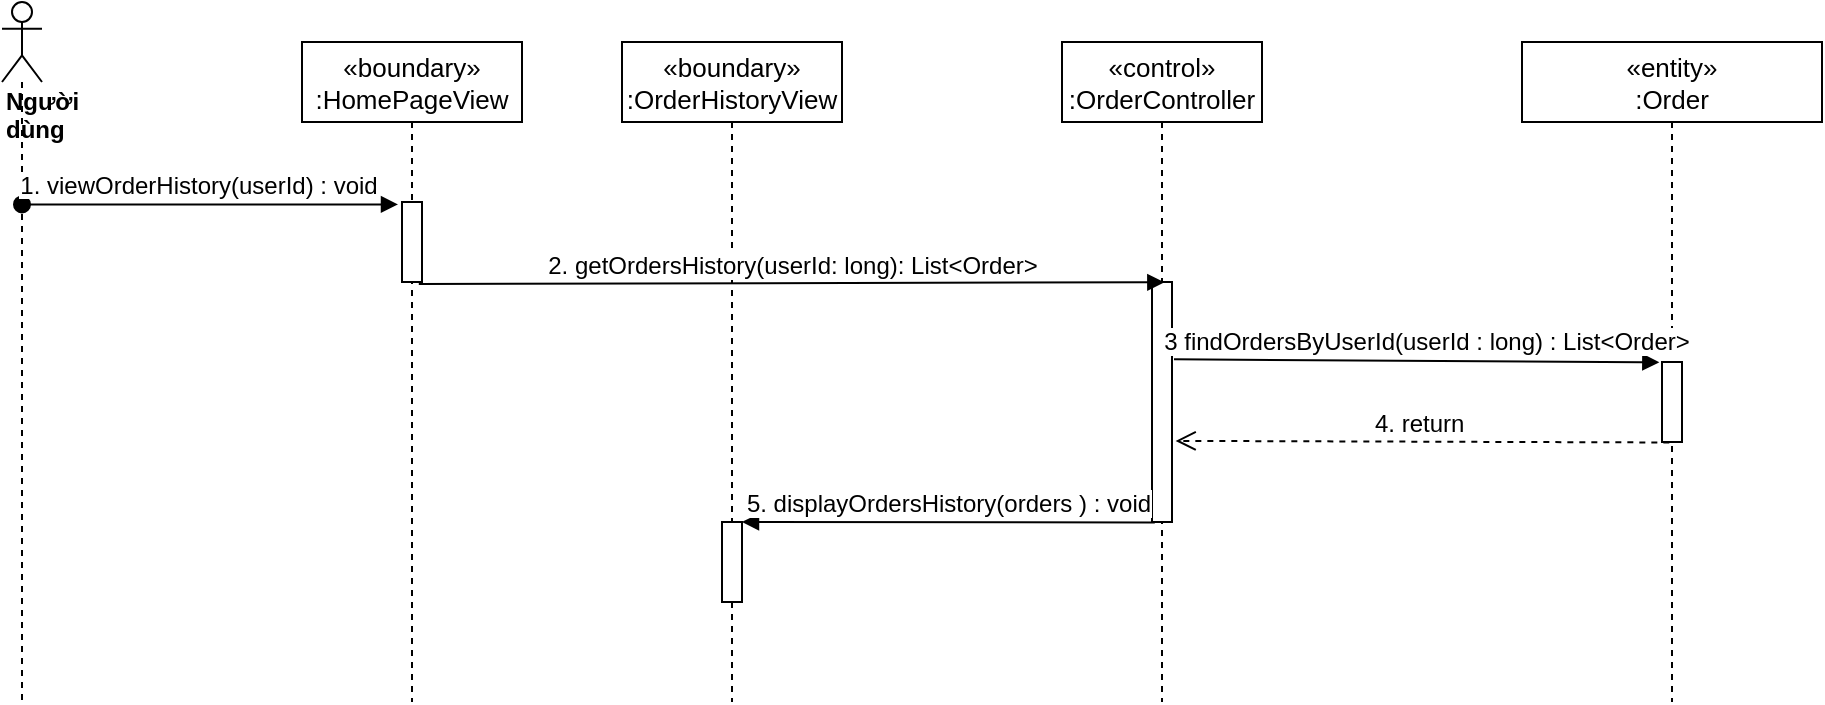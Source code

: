 <mxfile version="14.8.2" type="device"><diagram id="kgpKYQtTHZ0yAKxKKP6v" name="Page-1"><mxGraphModel dx="1038" dy="521" grid="1" gridSize="10" guides="1" tooltips="1" connect="1" arrows="1" fold="1" page="1" pageScale="1" pageWidth="850" pageHeight="1100" math="0" shadow="0"><root><mxCell id="0"/><mxCell id="1" parent="0"/><mxCell id="lgBpID-rliKtOanXW2Z2-1" value="«boundary»&#10;:OrderHistoryView" style="shape=umlLifeline;perimeter=lifelinePerimeter;container=1;collapsible=0;recursiveResize=0;rounded=0;shadow=0;strokeWidth=1;fontSize=13;" parent="1" vertex="1"><mxGeometry x="370" y="80" width="110" height="330" as="geometry"/></mxCell><mxCell id="lgBpID-rliKtOanXW2Z2-2" value="" style="points=[];perimeter=orthogonalPerimeter;rounded=0;shadow=0;strokeWidth=1;" parent="lgBpID-rliKtOanXW2Z2-1" vertex="1"><mxGeometry x="50" y="240" width="10" height="40" as="geometry"/></mxCell><mxCell id="lgBpID-rliKtOanXW2Z2-4" value="«control»&#10;:OrderController" style="shape=umlLifeline;perimeter=lifelinePerimeter;container=1;collapsible=0;recursiveResize=0;rounded=0;shadow=0;strokeWidth=1;fontSize=13;" parent="1" vertex="1"><mxGeometry x="590" y="80" width="100" height="330" as="geometry"/></mxCell><mxCell id="lgBpID-rliKtOanXW2Z2-5" value="" style="points=[];perimeter=orthogonalPerimeter;rounded=0;shadow=0;strokeWidth=1;" parent="lgBpID-rliKtOanXW2Z2-4" vertex="1"><mxGeometry x="45" y="120" width="10" height="120" as="geometry"/></mxCell><mxCell id="lgBpID-rliKtOanXW2Z2-6" value="&lt;div&gt;&lt;b&gt;Người dùng&lt;/b&gt;&lt;/div&gt;" style="shape=umlLifeline;participant=umlActor;perimeter=lifelinePerimeter;whiteSpace=wrap;html=1;container=1;collapsible=0;recursiveResize=0;verticalAlign=top;spacingTop=36;outlineConnect=0;align=left;size=40;" parent="1" vertex="1"><mxGeometry x="60" y="60" width="20" height="350" as="geometry"/></mxCell><mxCell id="lgBpID-rliKtOanXW2Z2-7" value="1. viewOrderHistory(userId) : void" style="verticalAlign=bottom;startArrow=oval;endArrow=block;startSize=8;shadow=0;strokeWidth=1;entryX=-0.2;entryY=0.03;entryDx=0;entryDy=0;entryPerimeter=0;fontSize=12;" parent="1" source="lgBpID-rliKtOanXW2Z2-6" target="4-mijrQCZhqdVOi6iZ6I-2" edge="1"><mxGeometry x="-0.06" relative="1" as="geometry"><mxPoint x="100" y="170" as="sourcePoint"/><mxPoint as="offset"/></mxGeometry></mxCell><mxCell id="lgBpID-rliKtOanXW2Z2-10" value="&lt;font style=&quot;font-size: 12px&quot;&gt;2. getOrdersHistory(userId: long): List&amp;lt;Order&amp;gt;&lt;/font&gt;" style="html=1;verticalAlign=bottom;endArrow=block;entryX=0.617;entryY=0.001;entryDx=0;entryDy=0;entryPerimeter=0;exitX=0.84;exitY=1.025;exitDx=0;exitDy=0;exitPerimeter=0;" parent="1" source="4-mijrQCZhqdVOi6iZ6I-2" target="lgBpID-rliKtOanXW2Z2-5" edge="1"><mxGeometry width="80" relative="1" as="geometry"><mxPoint x="280" y="200" as="sourcePoint"/><mxPoint x="500" y="210" as="targetPoint"/></mxGeometry></mxCell><mxCell id="lgBpID-rliKtOanXW2Z2-12" value="«entity»&#10;:Order" style="shape=umlLifeline;perimeter=lifelinePerimeter;container=1;collapsible=0;recursiveResize=0;rounded=0;shadow=0;strokeWidth=1;fontSize=13;" parent="1" vertex="1"><mxGeometry x="820" y="80" width="150" height="330" as="geometry"/></mxCell><mxCell id="lgBpID-rliKtOanXW2Z2-13" value="" style="points=[];perimeter=orthogonalPerimeter;rounded=0;shadow=0;strokeWidth=1;" parent="lgBpID-rliKtOanXW2Z2-12" vertex="1"><mxGeometry x="70" y="160" width="10" height="40" as="geometry"/></mxCell><mxCell id="lgBpID-rliKtOanXW2Z2-14" value="&lt;font style=&quot;font-size: 12px&quot;&gt;3 findOrdersByUserId(userId : long) : List&amp;lt;Order&amp;gt;&lt;/font&gt;" style="html=1;verticalAlign=bottom;endArrow=block;entryX=-0.133;entryY=0.004;entryDx=0;entryDy=0;entryPerimeter=0;exitX=1.1;exitY=0.322;exitDx=0;exitDy=0;exitPerimeter=0;" parent="1" source="lgBpID-rliKtOanXW2Z2-5" target="lgBpID-rliKtOanXW2Z2-13" edge="1"><mxGeometry x="0.041" width="80" relative="1" as="geometry"><mxPoint x="704" y="240" as="sourcePoint"/><mxPoint x="1000" y="190" as="targetPoint"/><mxPoint as="offset"/></mxGeometry></mxCell><mxCell id="lgBpID-rliKtOanXW2Z2-15" value="&lt;font style=&quot;font-size: 12px&quot;&gt;4. return&amp;nbsp;&lt;/font&gt;" style="html=1;verticalAlign=bottom;endArrow=open;dashed=1;endSize=8;exitX=0.367;exitY=1.006;exitDx=0;exitDy=0;exitPerimeter=0;entryX=1.18;entryY=0.662;entryDx=0;entryDy=0;entryPerimeter=0;" parent="1" source="lgBpID-rliKtOanXW2Z2-13" target="lgBpID-rliKtOanXW2Z2-5" edge="1"><mxGeometry relative="1" as="geometry"><mxPoint x="1000" y="360" as="sourcePoint"/><mxPoint x="630" y="270" as="targetPoint"/></mxGeometry></mxCell><mxCell id="4-mijrQCZhqdVOi6iZ6I-1" value="«boundary»&#10;:HomePageView" style="shape=umlLifeline;perimeter=lifelinePerimeter;container=1;collapsible=0;recursiveResize=0;rounded=0;shadow=0;strokeWidth=1;fontSize=13;" parent="1" vertex="1"><mxGeometry x="210" y="80" width="110" height="330" as="geometry"/></mxCell><mxCell id="4-mijrQCZhqdVOi6iZ6I-2" value="" style="points=[];perimeter=orthogonalPerimeter;rounded=0;shadow=0;strokeWidth=1;" parent="4-mijrQCZhqdVOi6iZ6I-1" vertex="1"><mxGeometry x="50" y="80" width="10" height="40" as="geometry"/></mxCell><mxCell id="4-mijrQCZhqdVOi6iZ6I-3" value="&lt;font style=&quot;font-size: 12px&quot;&gt;5. displayOrdersHistory(orders ) : void&lt;/font&gt;" style="html=1;verticalAlign=bottom;endArrow=block;exitX=0.14;exitY=1.002;exitDx=0;exitDy=0;exitPerimeter=0;entryX=1;entryY=0;entryDx=0;entryDy=0;entryPerimeter=0;" parent="1" source="lgBpID-rliKtOanXW2Z2-5" target="lgBpID-rliKtOanXW2Z2-2" edge="1"><mxGeometry width="80" relative="1" as="geometry"><mxPoint x="570" y="220" as="sourcePoint"/><mxPoint x="490" y="308" as="targetPoint"/></mxGeometry></mxCell></root></mxGraphModel></diagram></mxfile>